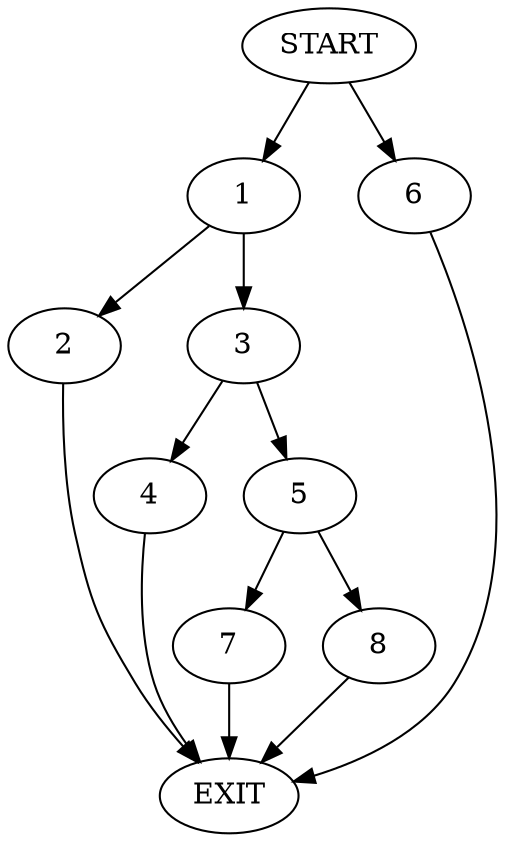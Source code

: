 digraph {
0 [label="START"]
9 [label="EXIT"]
0 -> 1
1 -> 2
1 -> 3
3 -> 4
3 -> 5
2 -> 9
0 -> 6
6 -> 9
5 -> 7
5 -> 8
4 -> 9
8 -> 9
7 -> 9
}
